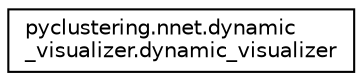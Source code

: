 digraph "Graphical Class Hierarchy"
{
 // INTERACTIVE_SVG=YES
  edge [fontname="Helvetica",fontsize="10",labelfontname="Helvetica",labelfontsize="10"];
  node [fontname="Helvetica",fontsize="10",shape=record];
  rankdir="LR";
  Node0 [label="pyclustering.nnet.dynamic\l_visualizer.dynamic_visualizer",height=0.2,width=0.4,color="black", fillcolor="white", style="filled",URL="$d7/df7/classpyclustering_1_1nnet_1_1dynamic__visualizer_1_1dynamic__visualizer.html",tooltip="Basic output dynamic visualizer. "];
}
